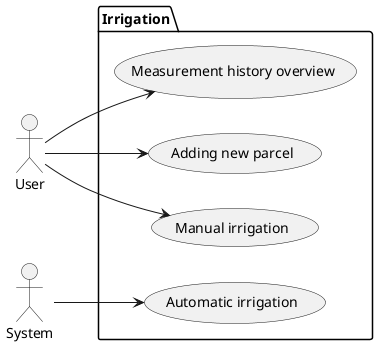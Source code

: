 @startuml

left to right direction

actor User
actor System

package "Irrigation" {
  User --> (Adding new parcel)
  User --> (Manual irrigation)
  System --> (Automatic irrigation)
  User --> (Measurement history overview)
}

@enduml
